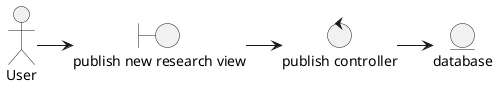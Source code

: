 @startuml uc4_publish_research
:User: as actor
boundary "publish new research view" as interface
control "publish controller" as controller
entity database

'connections
actor -r--> interface
interface -r--> controller
controller -r--> database

@enduml